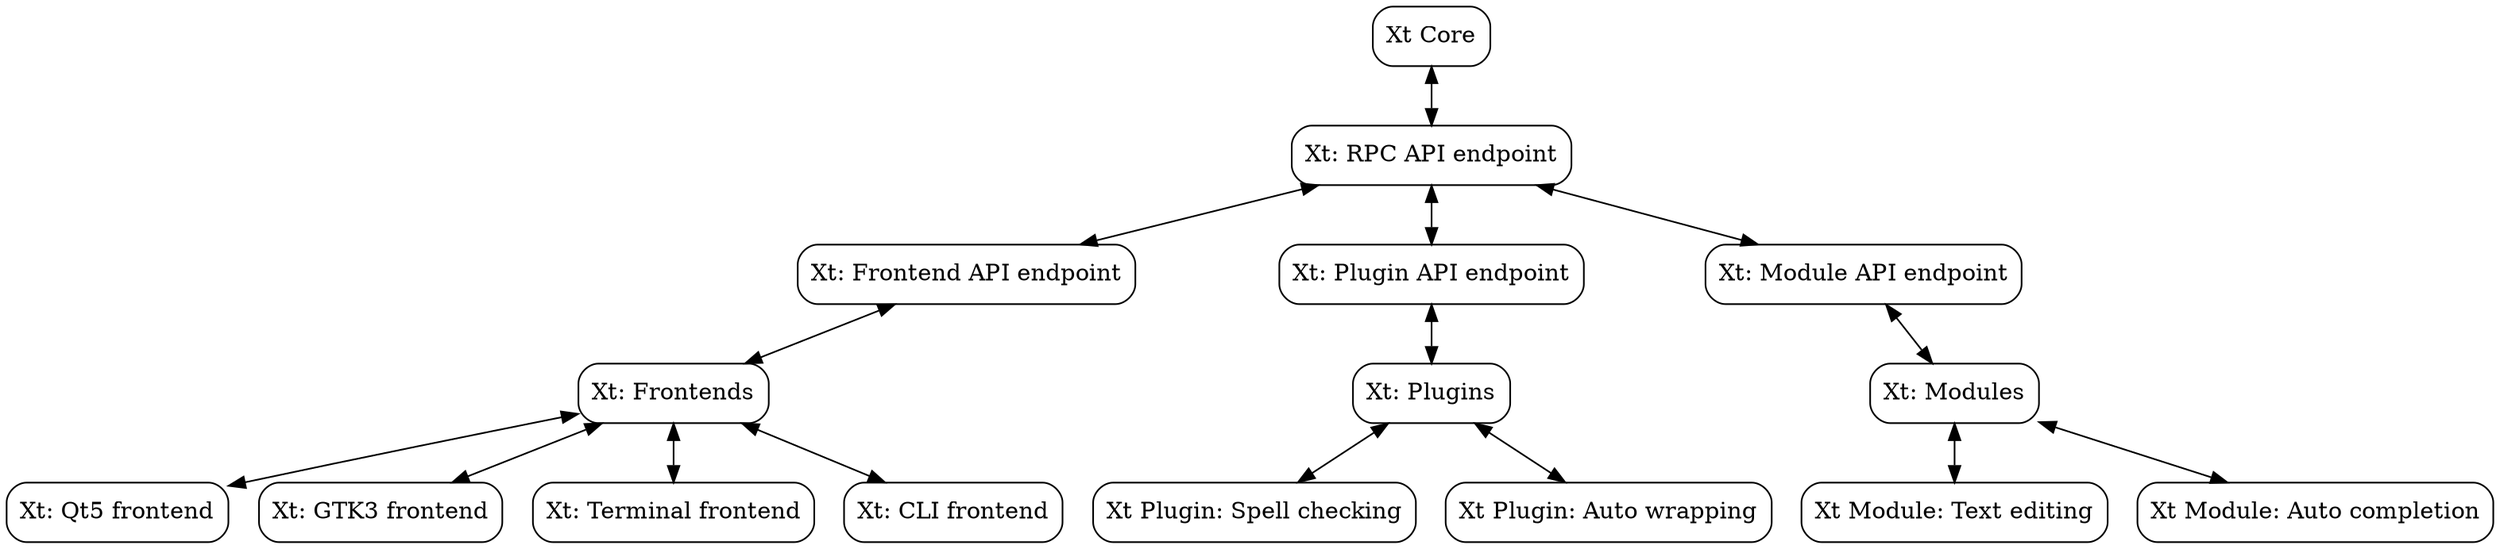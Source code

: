 digraph coresubsys {
    node[shape=box, style=rounded];

    core [label="Xt Core"];

    apipoint [label="Xt: RPC API endpoint"];

    afrontends [label="Xt: Frontend API endpoint"];
    frontends [label="Xt: Frontends"];

    qtf [label="Xt: Qt5 frontend"];
    gtkf [label="Xt: GTK3 frontend"];

    tuif [label="Xt: Terminal frontend"];
    clif [label="Xt: CLI frontend"];

    aplugins [label="Xt: Plugin API endpoint"];
    plugins [label="Xt: Plugins"];
    spell_check [label="Xt Plugin: Spell checking"];
    auto_wrap [label="Xt Plugin: Auto wrapping"];

    amodules [label="Xt: Module API endpoint"];
    modules [label="Xt: Modules"]
    text_edit [label="Xt Module: Text editing"];
    completion [label="Xt Module: Auto completion"];

    core -> apipoint [dir="both"];
    apipoint -> {afrontends,aplugins,amodules} [dir="both"];

    afrontends -> frontends [dir="both"];
    frontends -> {qtf,gtkf,tuif,clif} [dir="both"];

    aplugins -> plugins [dir="both"];
    plugins->{spell_check,auto_wrap} [dir="both"];

    amodules -> modules [dir="both"];
    modules->{text_edit,completion} [dir="both"];
}
